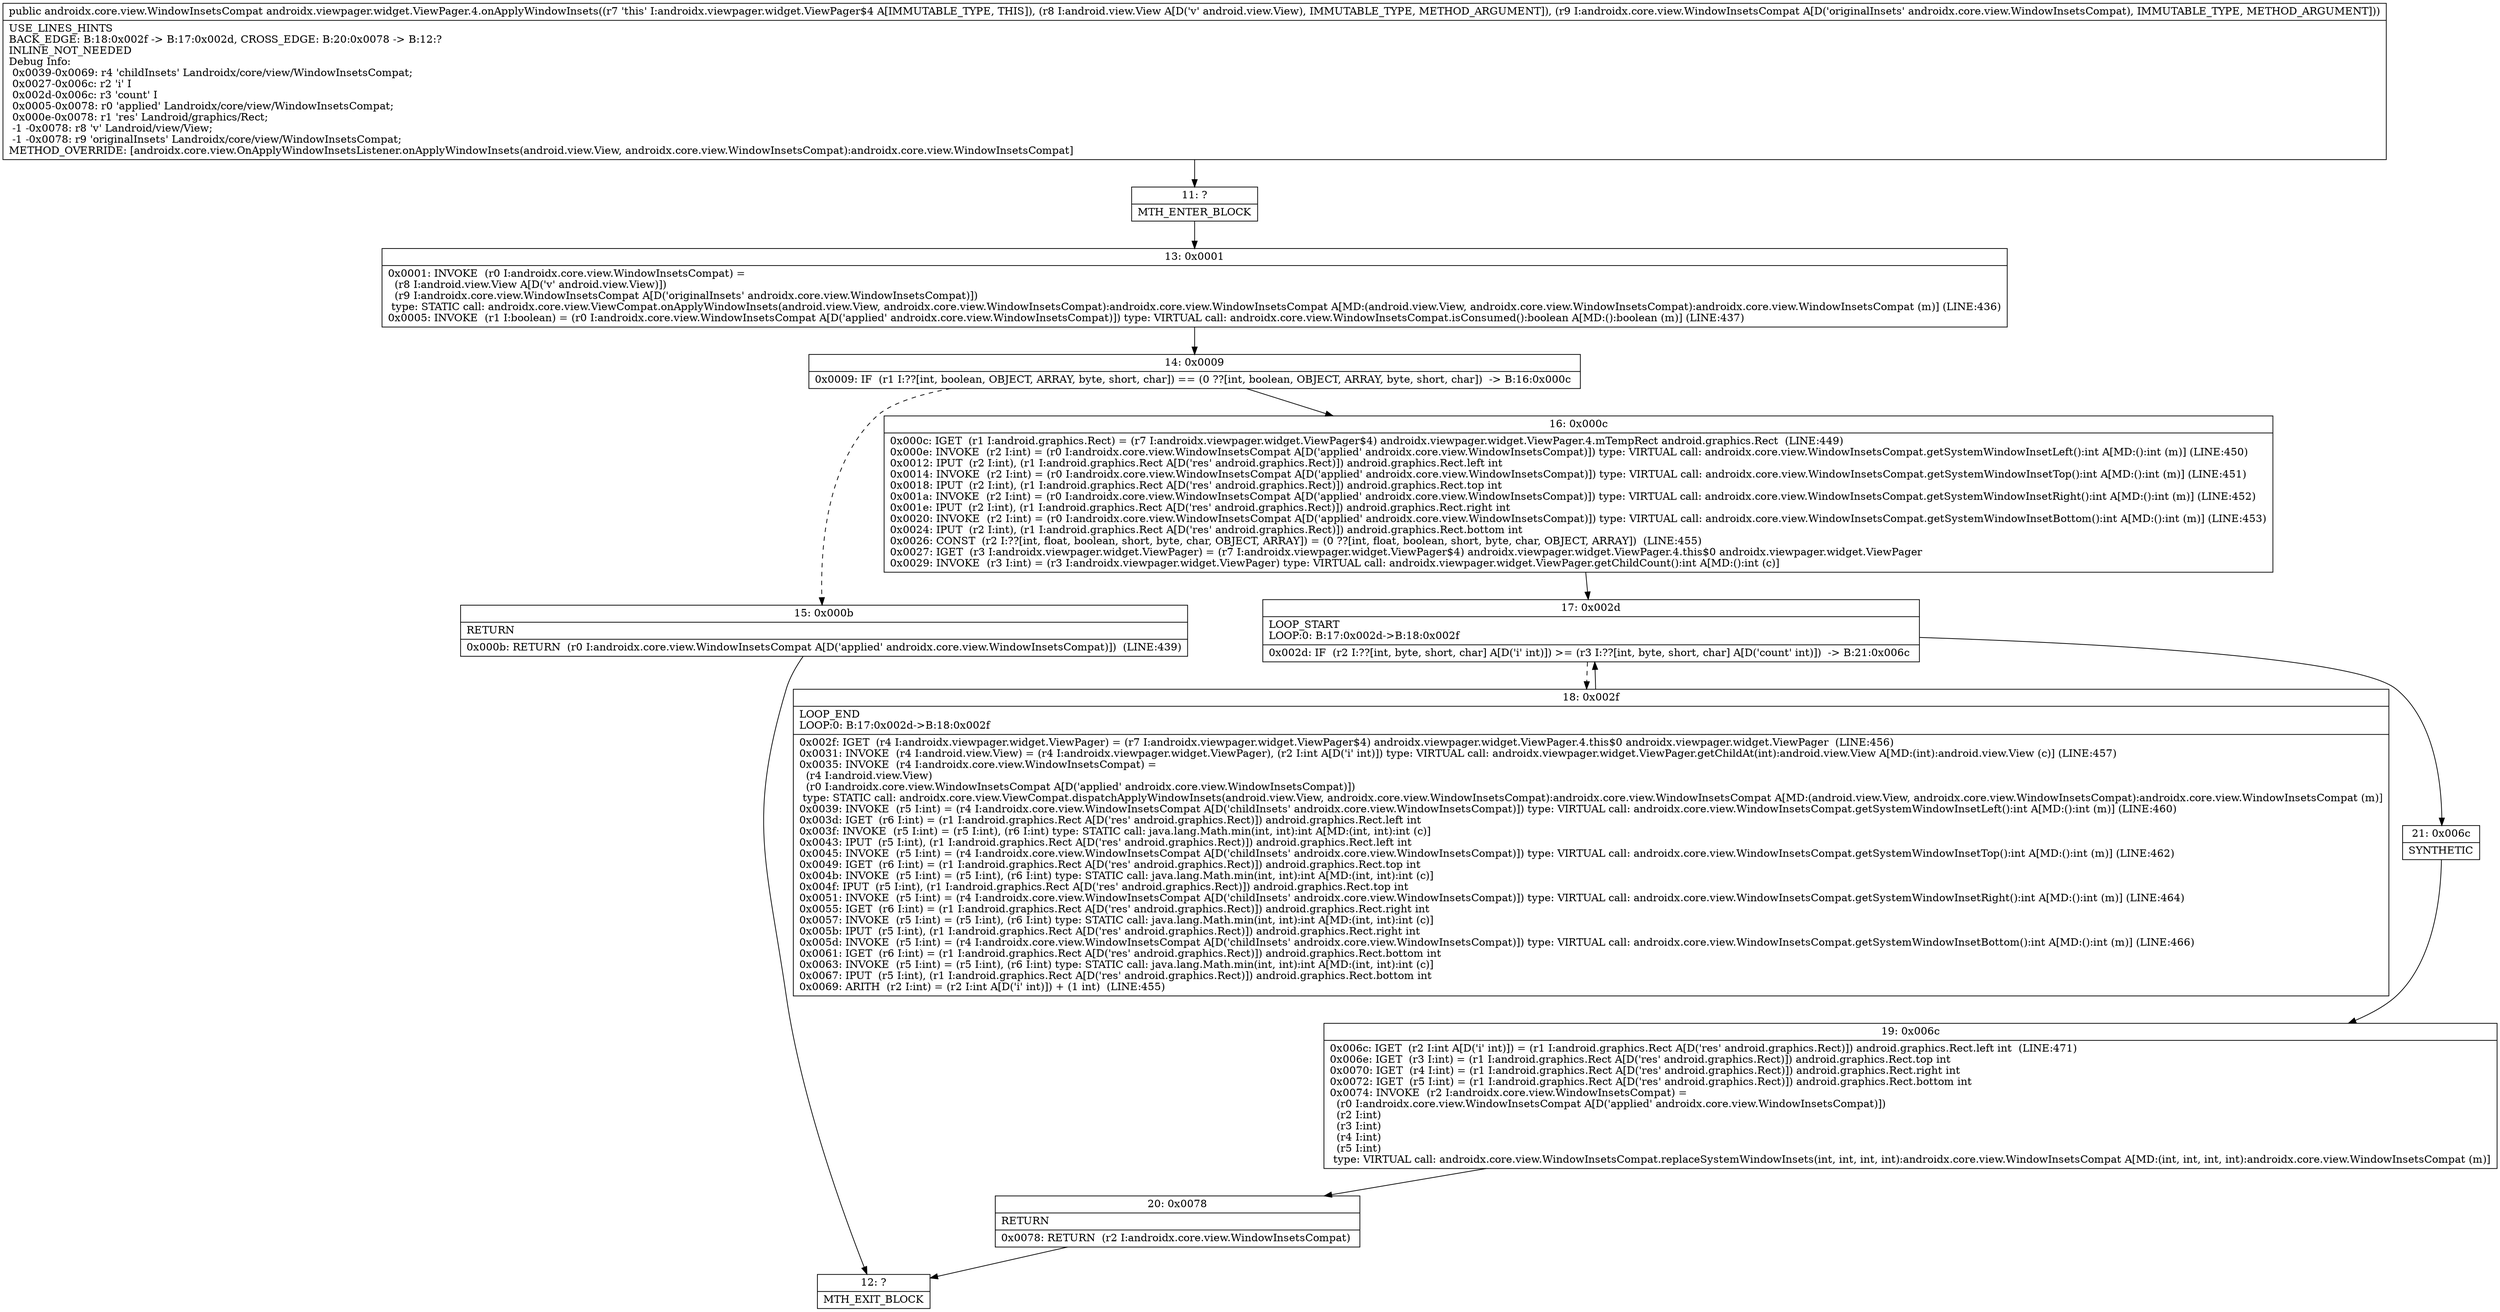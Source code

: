 digraph "CFG forandroidx.viewpager.widget.ViewPager.4.onApplyWindowInsets(Landroid\/view\/View;Landroidx\/core\/view\/WindowInsetsCompat;)Landroidx\/core\/view\/WindowInsetsCompat;" {
Node_11 [shape=record,label="{11\:\ ?|MTH_ENTER_BLOCK\l}"];
Node_13 [shape=record,label="{13\:\ 0x0001|0x0001: INVOKE  (r0 I:androidx.core.view.WindowInsetsCompat) = \l  (r8 I:android.view.View A[D('v' android.view.View)])\l  (r9 I:androidx.core.view.WindowInsetsCompat A[D('originalInsets' androidx.core.view.WindowInsetsCompat)])\l type: STATIC call: androidx.core.view.ViewCompat.onApplyWindowInsets(android.view.View, androidx.core.view.WindowInsetsCompat):androidx.core.view.WindowInsetsCompat A[MD:(android.view.View, androidx.core.view.WindowInsetsCompat):androidx.core.view.WindowInsetsCompat (m)] (LINE:436)\l0x0005: INVOKE  (r1 I:boolean) = (r0 I:androidx.core.view.WindowInsetsCompat A[D('applied' androidx.core.view.WindowInsetsCompat)]) type: VIRTUAL call: androidx.core.view.WindowInsetsCompat.isConsumed():boolean A[MD:():boolean (m)] (LINE:437)\l}"];
Node_14 [shape=record,label="{14\:\ 0x0009|0x0009: IF  (r1 I:??[int, boolean, OBJECT, ARRAY, byte, short, char]) == (0 ??[int, boolean, OBJECT, ARRAY, byte, short, char])  \-\> B:16:0x000c \l}"];
Node_15 [shape=record,label="{15\:\ 0x000b|RETURN\l|0x000b: RETURN  (r0 I:androidx.core.view.WindowInsetsCompat A[D('applied' androidx.core.view.WindowInsetsCompat)])  (LINE:439)\l}"];
Node_12 [shape=record,label="{12\:\ ?|MTH_EXIT_BLOCK\l}"];
Node_16 [shape=record,label="{16\:\ 0x000c|0x000c: IGET  (r1 I:android.graphics.Rect) = (r7 I:androidx.viewpager.widget.ViewPager$4) androidx.viewpager.widget.ViewPager.4.mTempRect android.graphics.Rect  (LINE:449)\l0x000e: INVOKE  (r2 I:int) = (r0 I:androidx.core.view.WindowInsetsCompat A[D('applied' androidx.core.view.WindowInsetsCompat)]) type: VIRTUAL call: androidx.core.view.WindowInsetsCompat.getSystemWindowInsetLeft():int A[MD:():int (m)] (LINE:450)\l0x0012: IPUT  (r2 I:int), (r1 I:android.graphics.Rect A[D('res' android.graphics.Rect)]) android.graphics.Rect.left int \l0x0014: INVOKE  (r2 I:int) = (r0 I:androidx.core.view.WindowInsetsCompat A[D('applied' androidx.core.view.WindowInsetsCompat)]) type: VIRTUAL call: androidx.core.view.WindowInsetsCompat.getSystemWindowInsetTop():int A[MD:():int (m)] (LINE:451)\l0x0018: IPUT  (r2 I:int), (r1 I:android.graphics.Rect A[D('res' android.graphics.Rect)]) android.graphics.Rect.top int \l0x001a: INVOKE  (r2 I:int) = (r0 I:androidx.core.view.WindowInsetsCompat A[D('applied' androidx.core.view.WindowInsetsCompat)]) type: VIRTUAL call: androidx.core.view.WindowInsetsCompat.getSystemWindowInsetRight():int A[MD:():int (m)] (LINE:452)\l0x001e: IPUT  (r2 I:int), (r1 I:android.graphics.Rect A[D('res' android.graphics.Rect)]) android.graphics.Rect.right int \l0x0020: INVOKE  (r2 I:int) = (r0 I:androidx.core.view.WindowInsetsCompat A[D('applied' androidx.core.view.WindowInsetsCompat)]) type: VIRTUAL call: androidx.core.view.WindowInsetsCompat.getSystemWindowInsetBottom():int A[MD:():int (m)] (LINE:453)\l0x0024: IPUT  (r2 I:int), (r1 I:android.graphics.Rect A[D('res' android.graphics.Rect)]) android.graphics.Rect.bottom int \l0x0026: CONST  (r2 I:??[int, float, boolean, short, byte, char, OBJECT, ARRAY]) = (0 ??[int, float, boolean, short, byte, char, OBJECT, ARRAY])  (LINE:455)\l0x0027: IGET  (r3 I:androidx.viewpager.widget.ViewPager) = (r7 I:androidx.viewpager.widget.ViewPager$4) androidx.viewpager.widget.ViewPager.4.this$0 androidx.viewpager.widget.ViewPager \l0x0029: INVOKE  (r3 I:int) = (r3 I:androidx.viewpager.widget.ViewPager) type: VIRTUAL call: androidx.viewpager.widget.ViewPager.getChildCount():int A[MD:():int (c)]\l}"];
Node_17 [shape=record,label="{17\:\ 0x002d|LOOP_START\lLOOP:0: B:17:0x002d\-\>B:18:0x002f\l|0x002d: IF  (r2 I:??[int, byte, short, char] A[D('i' int)]) \>= (r3 I:??[int, byte, short, char] A[D('count' int)])  \-\> B:21:0x006c \l}"];
Node_18 [shape=record,label="{18\:\ 0x002f|LOOP_END\lLOOP:0: B:17:0x002d\-\>B:18:0x002f\l|0x002f: IGET  (r4 I:androidx.viewpager.widget.ViewPager) = (r7 I:androidx.viewpager.widget.ViewPager$4) androidx.viewpager.widget.ViewPager.4.this$0 androidx.viewpager.widget.ViewPager  (LINE:456)\l0x0031: INVOKE  (r4 I:android.view.View) = (r4 I:androidx.viewpager.widget.ViewPager), (r2 I:int A[D('i' int)]) type: VIRTUAL call: androidx.viewpager.widget.ViewPager.getChildAt(int):android.view.View A[MD:(int):android.view.View (c)] (LINE:457)\l0x0035: INVOKE  (r4 I:androidx.core.view.WindowInsetsCompat) = \l  (r4 I:android.view.View)\l  (r0 I:androidx.core.view.WindowInsetsCompat A[D('applied' androidx.core.view.WindowInsetsCompat)])\l type: STATIC call: androidx.core.view.ViewCompat.dispatchApplyWindowInsets(android.view.View, androidx.core.view.WindowInsetsCompat):androidx.core.view.WindowInsetsCompat A[MD:(android.view.View, androidx.core.view.WindowInsetsCompat):androidx.core.view.WindowInsetsCompat (m)]\l0x0039: INVOKE  (r5 I:int) = (r4 I:androidx.core.view.WindowInsetsCompat A[D('childInsets' androidx.core.view.WindowInsetsCompat)]) type: VIRTUAL call: androidx.core.view.WindowInsetsCompat.getSystemWindowInsetLeft():int A[MD:():int (m)] (LINE:460)\l0x003d: IGET  (r6 I:int) = (r1 I:android.graphics.Rect A[D('res' android.graphics.Rect)]) android.graphics.Rect.left int \l0x003f: INVOKE  (r5 I:int) = (r5 I:int), (r6 I:int) type: STATIC call: java.lang.Math.min(int, int):int A[MD:(int, int):int (c)]\l0x0043: IPUT  (r5 I:int), (r1 I:android.graphics.Rect A[D('res' android.graphics.Rect)]) android.graphics.Rect.left int \l0x0045: INVOKE  (r5 I:int) = (r4 I:androidx.core.view.WindowInsetsCompat A[D('childInsets' androidx.core.view.WindowInsetsCompat)]) type: VIRTUAL call: androidx.core.view.WindowInsetsCompat.getSystemWindowInsetTop():int A[MD:():int (m)] (LINE:462)\l0x0049: IGET  (r6 I:int) = (r1 I:android.graphics.Rect A[D('res' android.graphics.Rect)]) android.graphics.Rect.top int \l0x004b: INVOKE  (r5 I:int) = (r5 I:int), (r6 I:int) type: STATIC call: java.lang.Math.min(int, int):int A[MD:(int, int):int (c)]\l0x004f: IPUT  (r5 I:int), (r1 I:android.graphics.Rect A[D('res' android.graphics.Rect)]) android.graphics.Rect.top int \l0x0051: INVOKE  (r5 I:int) = (r4 I:androidx.core.view.WindowInsetsCompat A[D('childInsets' androidx.core.view.WindowInsetsCompat)]) type: VIRTUAL call: androidx.core.view.WindowInsetsCompat.getSystemWindowInsetRight():int A[MD:():int (m)] (LINE:464)\l0x0055: IGET  (r6 I:int) = (r1 I:android.graphics.Rect A[D('res' android.graphics.Rect)]) android.graphics.Rect.right int \l0x0057: INVOKE  (r5 I:int) = (r5 I:int), (r6 I:int) type: STATIC call: java.lang.Math.min(int, int):int A[MD:(int, int):int (c)]\l0x005b: IPUT  (r5 I:int), (r1 I:android.graphics.Rect A[D('res' android.graphics.Rect)]) android.graphics.Rect.right int \l0x005d: INVOKE  (r5 I:int) = (r4 I:androidx.core.view.WindowInsetsCompat A[D('childInsets' androidx.core.view.WindowInsetsCompat)]) type: VIRTUAL call: androidx.core.view.WindowInsetsCompat.getSystemWindowInsetBottom():int A[MD:():int (m)] (LINE:466)\l0x0061: IGET  (r6 I:int) = (r1 I:android.graphics.Rect A[D('res' android.graphics.Rect)]) android.graphics.Rect.bottom int \l0x0063: INVOKE  (r5 I:int) = (r5 I:int), (r6 I:int) type: STATIC call: java.lang.Math.min(int, int):int A[MD:(int, int):int (c)]\l0x0067: IPUT  (r5 I:int), (r1 I:android.graphics.Rect A[D('res' android.graphics.Rect)]) android.graphics.Rect.bottom int \l0x0069: ARITH  (r2 I:int) = (r2 I:int A[D('i' int)]) + (1 int)  (LINE:455)\l}"];
Node_21 [shape=record,label="{21\:\ 0x006c|SYNTHETIC\l}"];
Node_19 [shape=record,label="{19\:\ 0x006c|0x006c: IGET  (r2 I:int A[D('i' int)]) = (r1 I:android.graphics.Rect A[D('res' android.graphics.Rect)]) android.graphics.Rect.left int  (LINE:471)\l0x006e: IGET  (r3 I:int) = (r1 I:android.graphics.Rect A[D('res' android.graphics.Rect)]) android.graphics.Rect.top int \l0x0070: IGET  (r4 I:int) = (r1 I:android.graphics.Rect A[D('res' android.graphics.Rect)]) android.graphics.Rect.right int \l0x0072: IGET  (r5 I:int) = (r1 I:android.graphics.Rect A[D('res' android.graphics.Rect)]) android.graphics.Rect.bottom int \l0x0074: INVOKE  (r2 I:androidx.core.view.WindowInsetsCompat) = \l  (r0 I:androidx.core.view.WindowInsetsCompat A[D('applied' androidx.core.view.WindowInsetsCompat)])\l  (r2 I:int)\l  (r3 I:int)\l  (r4 I:int)\l  (r5 I:int)\l type: VIRTUAL call: androidx.core.view.WindowInsetsCompat.replaceSystemWindowInsets(int, int, int, int):androidx.core.view.WindowInsetsCompat A[MD:(int, int, int, int):androidx.core.view.WindowInsetsCompat (m)]\l}"];
Node_20 [shape=record,label="{20\:\ 0x0078|RETURN\l|0x0078: RETURN  (r2 I:androidx.core.view.WindowInsetsCompat) \l}"];
MethodNode[shape=record,label="{public androidx.core.view.WindowInsetsCompat androidx.viewpager.widget.ViewPager.4.onApplyWindowInsets((r7 'this' I:androidx.viewpager.widget.ViewPager$4 A[IMMUTABLE_TYPE, THIS]), (r8 I:android.view.View A[D('v' android.view.View), IMMUTABLE_TYPE, METHOD_ARGUMENT]), (r9 I:androidx.core.view.WindowInsetsCompat A[D('originalInsets' androidx.core.view.WindowInsetsCompat), IMMUTABLE_TYPE, METHOD_ARGUMENT]))  | USE_LINES_HINTS\lBACK_EDGE: B:18:0x002f \-\> B:17:0x002d, CROSS_EDGE: B:20:0x0078 \-\> B:12:?\lINLINE_NOT_NEEDED\lDebug Info:\l  0x0039\-0x0069: r4 'childInsets' Landroidx\/core\/view\/WindowInsetsCompat;\l  0x0027\-0x006c: r2 'i' I\l  0x002d\-0x006c: r3 'count' I\l  0x0005\-0x0078: r0 'applied' Landroidx\/core\/view\/WindowInsetsCompat;\l  0x000e\-0x0078: r1 'res' Landroid\/graphics\/Rect;\l  \-1 \-0x0078: r8 'v' Landroid\/view\/View;\l  \-1 \-0x0078: r9 'originalInsets' Landroidx\/core\/view\/WindowInsetsCompat;\lMETHOD_OVERRIDE: [androidx.core.view.OnApplyWindowInsetsListener.onApplyWindowInsets(android.view.View, androidx.core.view.WindowInsetsCompat):androidx.core.view.WindowInsetsCompat]\l}"];
MethodNode -> Node_11;Node_11 -> Node_13;
Node_13 -> Node_14;
Node_14 -> Node_15[style=dashed];
Node_14 -> Node_16;
Node_15 -> Node_12;
Node_16 -> Node_17;
Node_17 -> Node_18[style=dashed];
Node_17 -> Node_21;
Node_18 -> Node_17;
Node_21 -> Node_19;
Node_19 -> Node_20;
Node_20 -> Node_12;
}

